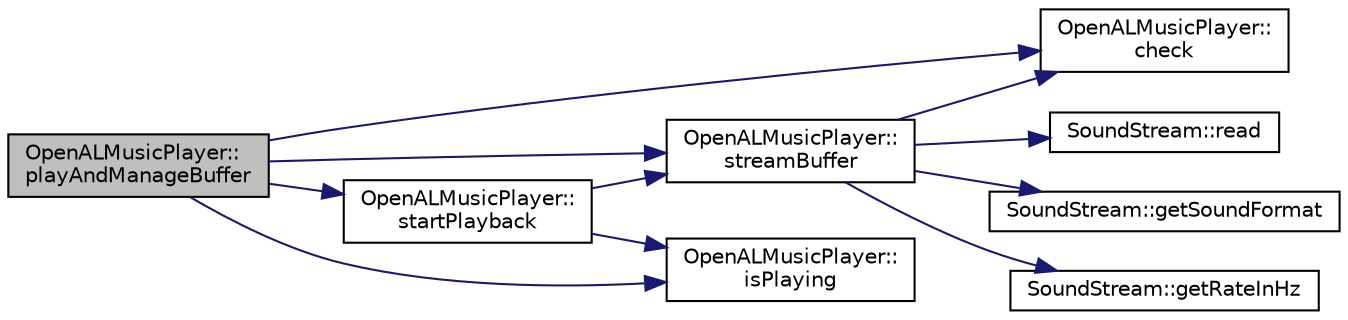 digraph "OpenALMusicPlayer::playAndManageBuffer"
{
  edge [fontname="Helvetica",fontsize="10",labelfontname="Helvetica",labelfontsize="10"];
  node [fontname="Helvetica",fontsize="10",shape=record];
  rankdir="LR";
  Node1 [label="OpenALMusicPlayer::\lplayAndManageBuffer",height=0.2,width=0.4,color="black", fillcolor="grey75", style="filled", fontcolor="black"];
  Node1 -> Node2 [color="midnightblue",fontsize="10",style="solid",fontname="Helvetica"];
  Node2 [label="OpenALMusicPlayer::\lcheck",height=0.2,width=0.4,color="black", fillcolor="white", style="filled",URL="$class_open_a_l_music_player.html#a09102ba903810e00db8b6afa25afd731"];
  Node1 -> Node3 [color="midnightblue",fontsize="10",style="solid",fontname="Helvetica"];
  Node3 [label="OpenALMusicPlayer::\lstreamBuffer",height=0.2,width=0.4,color="black", fillcolor="white", style="filled",URL="$class_open_a_l_music_player.html#ae1873314bfeaef39d468b7125224a99d"];
  Node3 -> Node4 [color="midnightblue",fontsize="10",style="solid",fontname="Helvetica"];
  Node4 [label="SoundStream::read",height=0.2,width=0.4,color="black", fillcolor="white", style="filled",URL="$class_sound_stream.html#a84138e50eee455ee32e5edfe1d935e0c"];
  Node3 -> Node5 [color="midnightblue",fontsize="10",style="solid",fontname="Helvetica"];
  Node5 [label="SoundStream::getSoundFormat",height=0.2,width=0.4,color="black", fillcolor="white", style="filled",URL="$class_sound_stream.html#a608b3b37f2c89afdf88cdb3c463c3afa"];
  Node3 -> Node6 [color="midnightblue",fontsize="10",style="solid",fontname="Helvetica"];
  Node6 [label="SoundStream::getRateInHz",height=0.2,width=0.4,color="black", fillcolor="white", style="filled",URL="$class_sound_stream.html#abec285ccba43ebea349b329b8043787a"];
  Node3 -> Node2 [color="midnightblue",fontsize="10",style="solid",fontname="Helvetica"];
  Node1 -> Node7 [color="midnightblue",fontsize="10",style="solid",fontname="Helvetica"];
  Node7 [label="OpenALMusicPlayer::\lisPlaying",height=0.2,width=0.4,color="black", fillcolor="white", style="filled",URL="$class_open_a_l_music_player.html#abd7e776b710a12f16fe861c767b8e7e5"];
  Node1 -> Node8 [color="midnightblue",fontsize="10",style="solid",fontname="Helvetica"];
  Node8 [label="OpenALMusicPlayer::\lstartPlayback",height=0.2,width=0.4,color="black", fillcolor="white", style="filled",URL="$class_open_a_l_music_player.html#ae05a849a8f327f48a08af9c85afd620f"];
  Node8 -> Node7 [color="midnightblue",fontsize="10",style="solid",fontname="Helvetica"];
  Node8 -> Node3 [color="midnightblue",fontsize="10",style="solid",fontname="Helvetica"];
}
